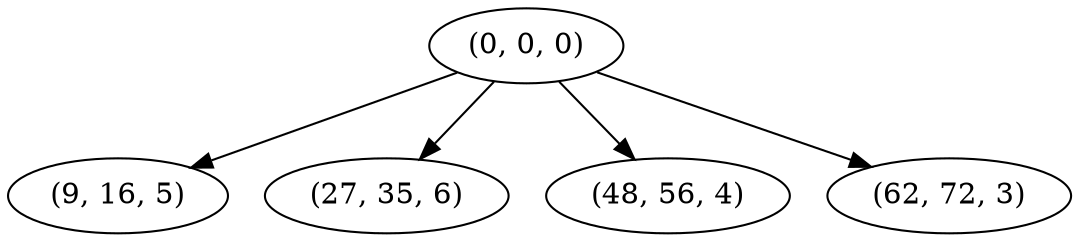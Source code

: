 digraph tree {
    "(0, 0, 0)";
    "(9, 16, 5)";
    "(27, 35, 6)";
    "(48, 56, 4)";
    "(62, 72, 3)";
    "(0, 0, 0)" -> "(9, 16, 5)";
    "(0, 0, 0)" -> "(27, 35, 6)";
    "(0, 0, 0)" -> "(48, 56, 4)";
    "(0, 0, 0)" -> "(62, 72, 3)";
}
